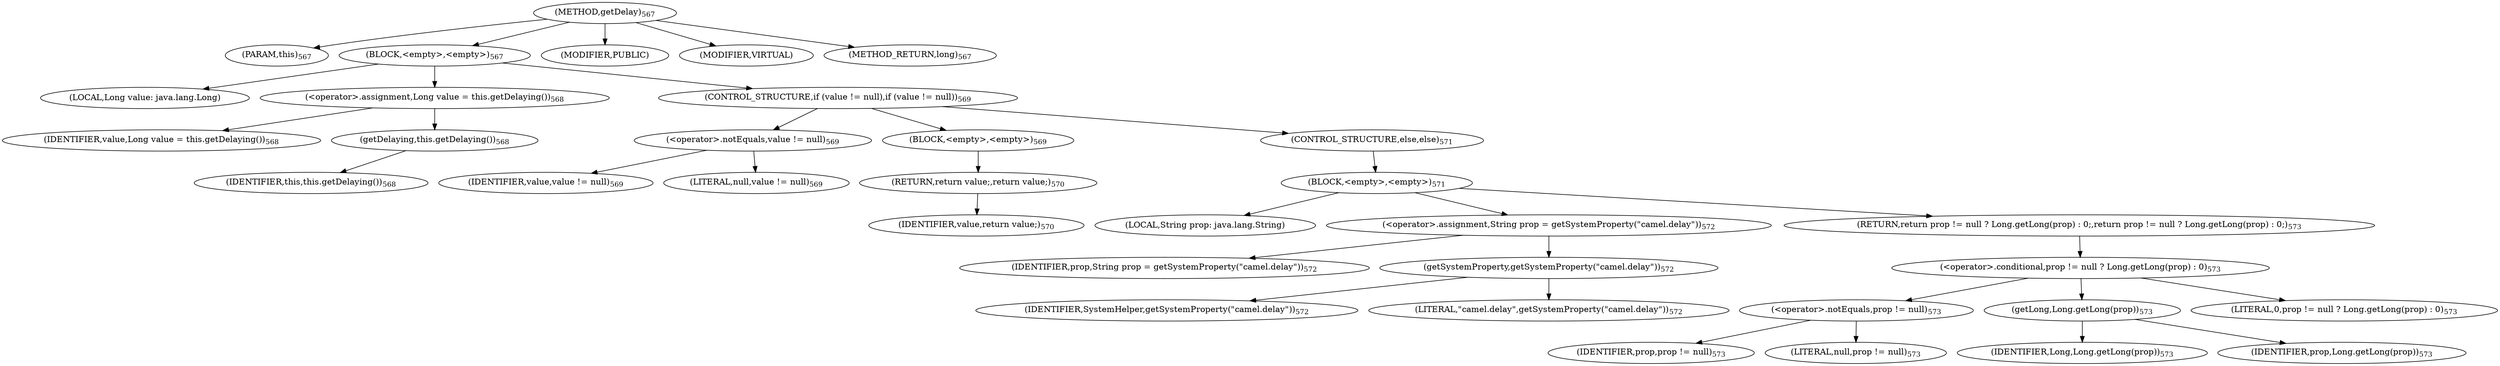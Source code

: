 digraph "getDelay" {  
"1711" [label = <(METHOD,getDelay)<SUB>567</SUB>> ]
"107" [label = <(PARAM,this)<SUB>567</SUB>> ]
"1712" [label = <(BLOCK,&lt;empty&gt;,&lt;empty&gt;)<SUB>567</SUB>> ]
"1713" [label = <(LOCAL,Long value: java.lang.Long)> ]
"1714" [label = <(&lt;operator&gt;.assignment,Long value = this.getDelaying())<SUB>568</SUB>> ]
"1715" [label = <(IDENTIFIER,value,Long value = this.getDelaying())<SUB>568</SUB>> ]
"1716" [label = <(getDelaying,this.getDelaying())<SUB>568</SUB>> ]
"106" [label = <(IDENTIFIER,this,this.getDelaying())<SUB>568</SUB>> ]
"1717" [label = <(CONTROL_STRUCTURE,if (value != null),if (value != null))<SUB>569</SUB>> ]
"1718" [label = <(&lt;operator&gt;.notEquals,value != null)<SUB>569</SUB>> ]
"1719" [label = <(IDENTIFIER,value,value != null)<SUB>569</SUB>> ]
"1720" [label = <(LITERAL,null,value != null)<SUB>569</SUB>> ]
"1721" [label = <(BLOCK,&lt;empty&gt;,&lt;empty&gt;)<SUB>569</SUB>> ]
"1722" [label = <(RETURN,return value;,return value;)<SUB>570</SUB>> ]
"1723" [label = <(IDENTIFIER,value,return value;)<SUB>570</SUB>> ]
"1724" [label = <(CONTROL_STRUCTURE,else,else)<SUB>571</SUB>> ]
"1725" [label = <(BLOCK,&lt;empty&gt;,&lt;empty&gt;)<SUB>571</SUB>> ]
"1726" [label = <(LOCAL,String prop: java.lang.String)> ]
"1727" [label = <(&lt;operator&gt;.assignment,String prop = getSystemProperty(&quot;camel.delay&quot;))<SUB>572</SUB>> ]
"1728" [label = <(IDENTIFIER,prop,String prop = getSystemProperty(&quot;camel.delay&quot;))<SUB>572</SUB>> ]
"1729" [label = <(getSystemProperty,getSystemProperty(&quot;camel.delay&quot;))<SUB>572</SUB>> ]
"1730" [label = <(IDENTIFIER,SystemHelper,getSystemProperty(&quot;camel.delay&quot;))<SUB>572</SUB>> ]
"1731" [label = <(LITERAL,&quot;camel.delay&quot;,getSystemProperty(&quot;camel.delay&quot;))<SUB>572</SUB>> ]
"1732" [label = <(RETURN,return prop != null ? Long.getLong(prop) : 0;,return prop != null ? Long.getLong(prop) : 0;)<SUB>573</SUB>> ]
"1733" [label = <(&lt;operator&gt;.conditional,prop != null ? Long.getLong(prop) : 0)<SUB>573</SUB>> ]
"1734" [label = <(&lt;operator&gt;.notEquals,prop != null)<SUB>573</SUB>> ]
"1735" [label = <(IDENTIFIER,prop,prop != null)<SUB>573</SUB>> ]
"1736" [label = <(LITERAL,null,prop != null)<SUB>573</SUB>> ]
"1737" [label = <(getLong,Long.getLong(prop))<SUB>573</SUB>> ]
"1738" [label = <(IDENTIFIER,Long,Long.getLong(prop))<SUB>573</SUB>> ]
"1739" [label = <(IDENTIFIER,prop,Long.getLong(prop))<SUB>573</SUB>> ]
"1740" [label = <(LITERAL,0,prop != null ? Long.getLong(prop) : 0)<SUB>573</SUB>> ]
"1741" [label = <(MODIFIER,PUBLIC)> ]
"1742" [label = <(MODIFIER,VIRTUAL)> ]
"1743" [label = <(METHOD_RETURN,long)<SUB>567</SUB>> ]
  "1711" -> "107" 
  "1711" -> "1712" 
  "1711" -> "1741" 
  "1711" -> "1742" 
  "1711" -> "1743" 
  "1712" -> "1713" 
  "1712" -> "1714" 
  "1712" -> "1717" 
  "1714" -> "1715" 
  "1714" -> "1716" 
  "1716" -> "106" 
  "1717" -> "1718" 
  "1717" -> "1721" 
  "1717" -> "1724" 
  "1718" -> "1719" 
  "1718" -> "1720" 
  "1721" -> "1722" 
  "1722" -> "1723" 
  "1724" -> "1725" 
  "1725" -> "1726" 
  "1725" -> "1727" 
  "1725" -> "1732" 
  "1727" -> "1728" 
  "1727" -> "1729" 
  "1729" -> "1730" 
  "1729" -> "1731" 
  "1732" -> "1733" 
  "1733" -> "1734" 
  "1733" -> "1737" 
  "1733" -> "1740" 
  "1734" -> "1735" 
  "1734" -> "1736" 
  "1737" -> "1738" 
  "1737" -> "1739" 
}

